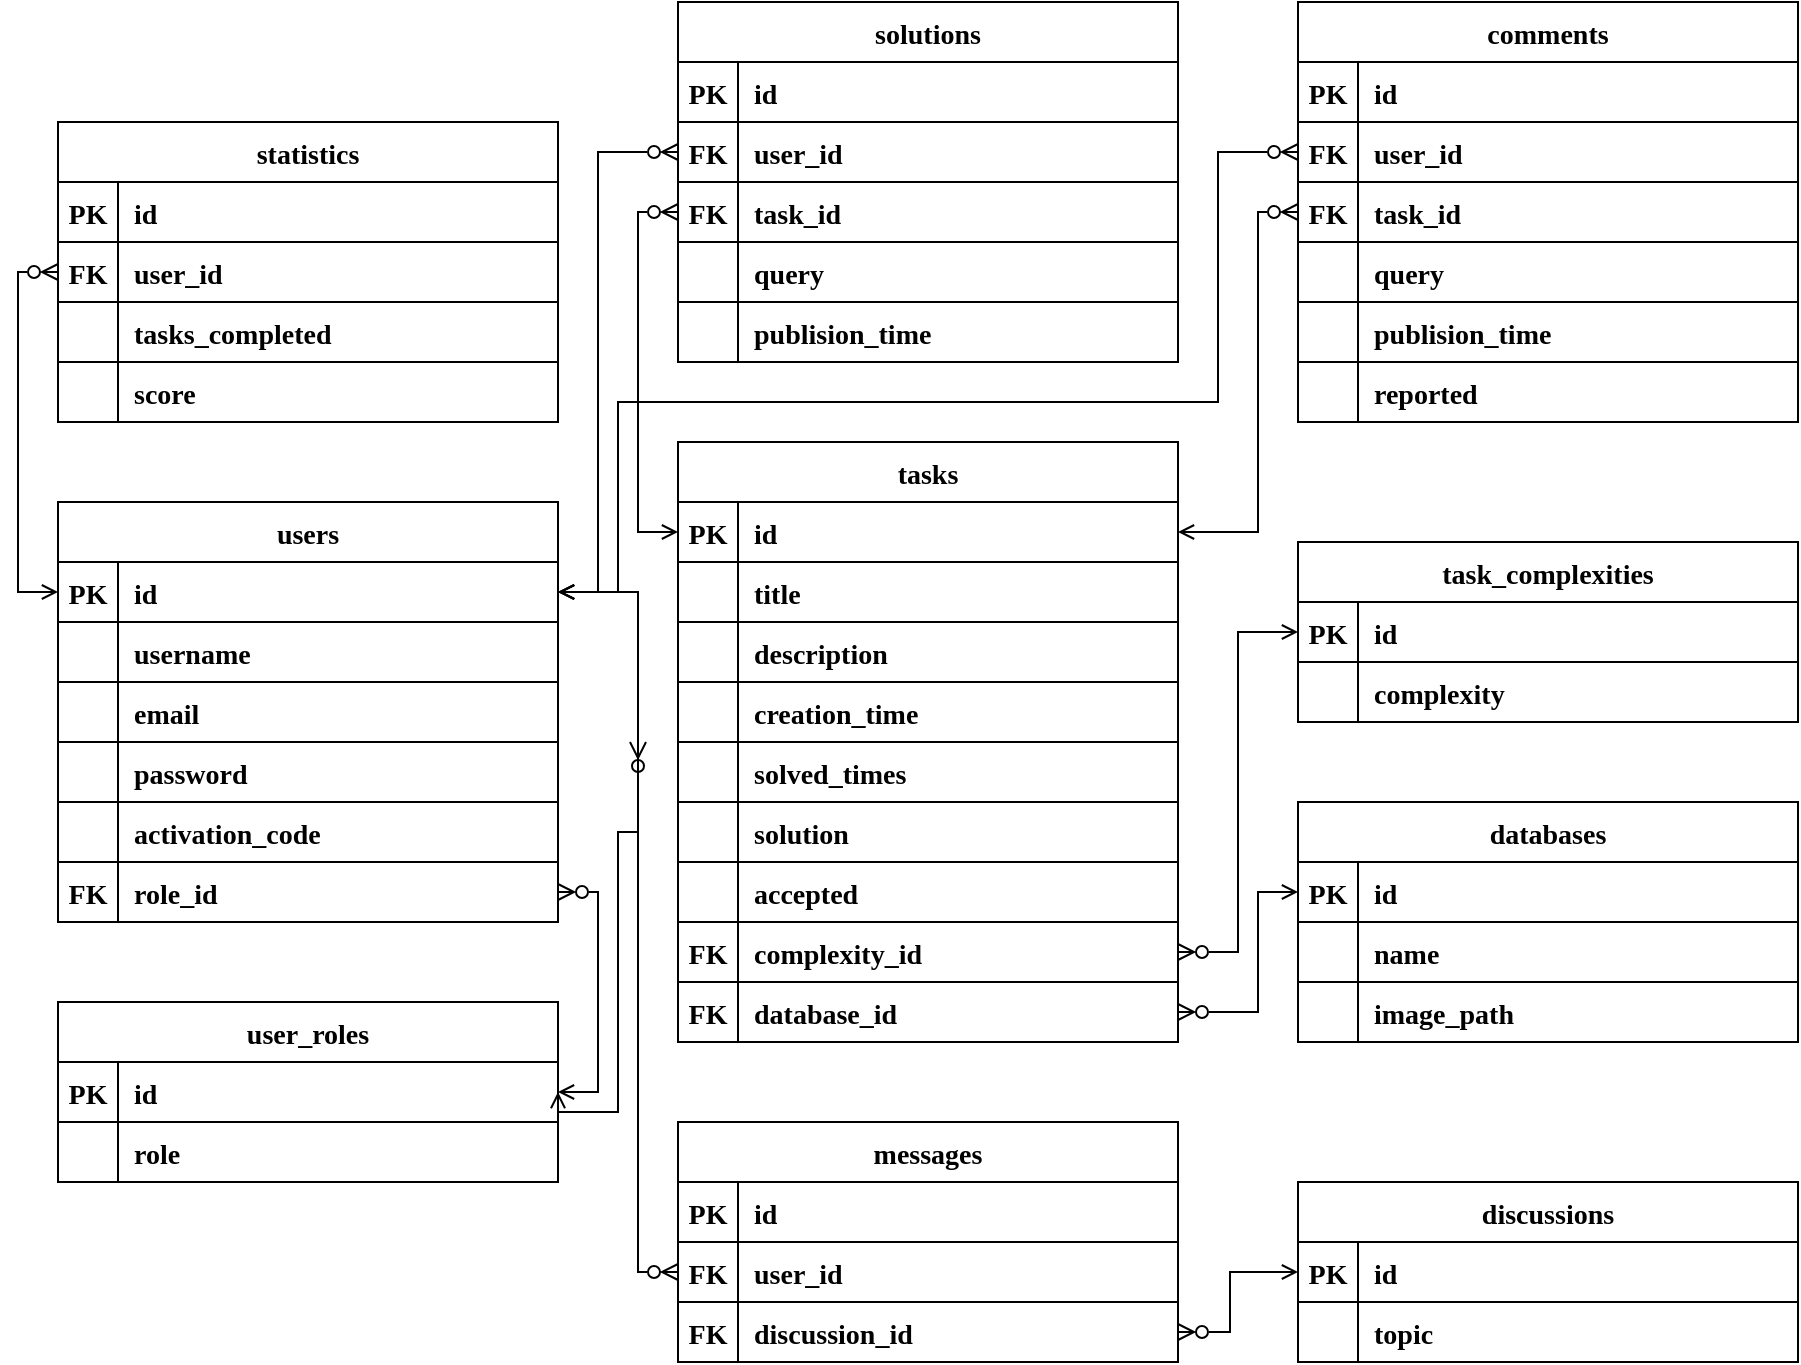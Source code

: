 <mxfile version="21.3.0" type="device">
  <diagram id="R2lEEEUBdFMjLlhIrx00" name="Page-1">
    <mxGraphModel dx="261" dy="915" grid="0" gridSize="10" guides="1" tooltips="1" connect="1" arrows="1" fold="1" page="0" pageScale="1" pageWidth="850" pageHeight="1100" math="0" shadow="0" extFonts="Permanent Marker^https://fonts.googleapis.com/css?family=Permanent+Marker">
      <root>
        <mxCell id="0" />
        <mxCell id="1" parent="0" />
        <mxCell id="uVwZbVEdoKsYDZkxIZQF-29" value="user_roles" style="shape=table;startSize=30;container=1;collapsible=1;childLayout=tableLayout;fixedRows=1;rowLines=0;fontStyle=1;align=center;resizeLast=1;fontFamily=Times New Roman;fontSize=14;bottom=1;" parent="1" vertex="1">
          <mxGeometry x="840" y="610" width="250" height="90" as="geometry" />
        </mxCell>
        <mxCell id="uVwZbVEdoKsYDZkxIZQF-30" value="" style="shape=partialRectangle;collapsible=0;dropTarget=0;pointerEvents=0;fillColor=none;points=[[0,0.5],[1,0.5]];portConstraint=eastwest;top=0;left=0;right=0;bottom=1;fontFamily=Times New Roman;fontSize=14;fontStyle=1" parent="uVwZbVEdoKsYDZkxIZQF-29" vertex="1">
          <mxGeometry y="30" width="250" height="30" as="geometry" />
        </mxCell>
        <mxCell id="uVwZbVEdoKsYDZkxIZQF-31" value="PK" style="shape=partialRectangle;overflow=hidden;connectable=0;fillColor=none;top=0;left=0;bottom=0;right=0;fontStyle=1;fontFamily=Times New Roman;fontSize=14;" parent="uVwZbVEdoKsYDZkxIZQF-30" vertex="1">
          <mxGeometry width="30" height="30" as="geometry">
            <mxRectangle width="30" height="30" as="alternateBounds" />
          </mxGeometry>
        </mxCell>
        <mxCell id="uVwZbVEdoKsYDZkxIZQF-32" value="id" style="shape=partialRectangle;overflow=hidden;connectable=0;fillColor=none;top=0;left=0;bottom=0;right=0;align=left;spacingLeft=6;fontStyle=1;fontFamily=Times New Roman;fontSize=14;strokeColor=default;" parent="uVwZbVEdoKsYDZkxIZQF-30" vertex="1">
          <mxGeometry x="30" width="220" height="30" as="geometry">
            <mxRectangle width="220" height="30" as="alternateBounds" />
          </mxGeometry>
        </mxCell>
        <mxCell id="uVwZbVEdoKsYDZkxIZQF-33" value="" style="shape=partialRectangle;collapsible=0;dropTarget=0;pointerEvents=0;fillColor=none;points=[[0,0.5],[1,0.5]];portConstraint=eastwest;top=0;left=0;right=0;bottom=0;fontFamily=Times New Roman;fontSize=14;fontStyle=1" parent="uVwZbVEdoKsYDZkxIZQF-29" vertex="1">
          <mxGeometry y="60" width="250" height="30" as="geometry" />
        </mxCell>
        <mxCell id="uVwZbVEdoKsYDZkxIZQF-34" value="" style="shape=partialRectangle;overflow=hidden;connectable=0;fillColor=none;top=0;left=0;bottom=1;right=0;fontFamily=Times New Roman;fontSize=14;fontStyle=1" parent="uVwZbVEdoKsYDZkxIZQF-33" vertex="1">
          <mxGeometry width="30" height="30" as="geometry">
            <mxRectangle width="30" height="30" as="alternateBounds" />
          </mxGeometry>
        </mxCell>
        <mxCell id="uVwZbVEdoKsYDZkxIZQF-35" value="role" style="shape=partialRectangle;overflow=hidden;connectable=0;fillColor=none;top=0;left=0;bottom=1;right=0;align=left;spacingLeft=6;fontFamily=Times New Roman;fontSize=14;fontStyle=1" parent="uVwZbVEdoKsYDZkxIZQF-33" vertex="1">
          <mxGeometry x="30" width="220" height="30" as="geometry">
            <mxRectangle width="220" height="30" as="alternateBounds" />
          </mxGeometry>
        </mxCell>
        <mxCell id="uVwZbVEdoKsYDZkxIZQF-36" value="users" style="shape=table;startSize=30;container=1;collapsible=1;childLayout=tableLayout;fixedRows=1;rowLines=0;fontStyle=1;align=center;resizeLast=1;fontFamily=Times New Roman;fontSize=14;bottom=1;" parent="1" vertex="1">
          <mxGeometry x="840" y="360" width="250" height="210" as="geometry">
            <mxRectangle x="120" y="110" width="110" height="30" as="alternateBounds" />
          </mxGeometry>
        </mxCell>
        <mxCell id="uVwZbVEdoKsYDZkxIZQF-37" value="" style="shape=partialRectangle;collapsible=0;dropTarget=0;pointerEvents=0;fillColor=none;points=[[0,0.5],[1,0.5]];portConstraint=eastwest;top=0;left=0;right=0;bottom=1;fontFamily=Times New Roman;fontSize=14;fontStyle=1" parent="uVwZbVEdoKsYDZkxIZQF-36" vertex="1">
          <mxGeometry y="30" width="250" height="30" as="geometry" />
        </mxCell>
        <mxCell id="uVwZbVEdoKsYDZkxIZQF-38" value="PK" style="shape=partialRectangle;overflow=hidden;connectable=0;fillColor=none;top=0;left=0;bottom=0;right=0;fontStyle=1;fontFamily=Times New Roman;fontSize=14;" parent="uVwZbVEdoKsYDZkxIZQF-37" vertex="1">
          <mxGeometry width="30" height="30" as="geometry">
            <mxRectangle width="30" height="30" as="alternateBounds" />
          </mxGeometry>
        </mxCell>
        <mxCell id="uVwZbVEdoKsYDZkxIZQF-39" value="id" style="shape=partialRectangle;overflow=hidden;connectable=0;fillColor=none;top=0;left=0;bottom=0;right=0;align=left;spacingLeft=6;fontStyle=1;fontFamily=Times New Roman;fontSize=14;strokeColor=default;" parent="uVwZbVEdoKsYDZkxIZQF-37" vertex="1">
          <mxGeometry x="30" width="220" height="30" as="geometry">
            <mxRectangle width="220" height="30" as="alternateBounds" />
          </mxGeometry>
        </mxCell>
        <mxCell id="uVwZbVEdoKsYDZkxIZQF-40" value="" style="shape=partialRectangle;collapsible=0;dropTarget=0;pointerEvents=0;fillColor=none;points=[[0,0.5],[1,0.5]];portConstraint=eastwest;top=0;left=0;right=0;bottom=0;fontFamily=Times New Roman;fontSize=14;fontStyle=1" parent="uVwZbVEdoKsYDZkxIZQF-36" vertex="1">
          <mxGeometry y="60" width="250" height="30" as="geometry" />
        </mxCell>
        <mxCell id="uVwZbVEdoKsYDZkxIZQF-41" value="" style="shape=partialRectangle;overflow=hidden;connectable=0;fillColor=none;top=0;left=0;bottom=1;right=0;fontFamily=Times New Roman;fontSize=14;fontStyle=1" parent="uVwZbVEdoKsYDZkxIZQF-40" vertex="1">
          <mxGeometry width="30" height="30" as="geometry">
            <mxRectangle width="30" height="30" as="alternateBounds" />
          </mxGeometry>
        </mxCell>
        <mxCell id="uVwZbVEdoKsYDZkxIZQF-42" value="username" style="shape=partialRectangle;overflow=hidden;connectable=0;fillColor=none;top=0;left=0;bottom=1;right=0;align=left;spacingLeft=6;fontFamily=Times New Roman;fontSize=14;fontStyle=1" parent="uVwZbVEdoKsYDZkxIZQF-40" vertex="1">
          <mxGeometry x="30" width="220" height="30" as="geometry">
            <mxRectangle width="220" height="30" as="alternateBounds" />
          </mxGeometry>
        </mxCell>
        <mxCell id="uVwZbVEdoKsYDZkxIZQF-43" style="shape=partialRectangle;collapsible=0;dropTarget=0;pointerEvents=0;fillColor=none;points=[[0,0.5],[1,0.5]];portConstraint=eastwest;top=0;left=0;right=0;bottom=0;fontFamily=Times New Roman;fontSize=14;fontStyle=1" parent="uVwZbVEdoKsYDZkxIZQF-36" vertex="1">
          <mxGeometry y="90" width="250" height="30" as="geometry" />
        </mxCell>
        <mxCell id="uVwZbVEdoKsYDZkxIZQF-44" style="shape=partialRectangle;overflow=hidden;connectable=0;fillColor=none;top=0;left=0;bottom=1;right=0;fontFamily=Times New Roman;fontSize=14;fontStyle=1" parent="uVwZbVEdoKsYDZkxIZQF-43" vertex="1">
          <mxGeometry width="30" height="30" as="geometry">
            <mxRectangle width="30" height="30" as="alternateBounds" />
          </mxGeometry>
        </mxCell>
        <mxCell id="uVwZbVEdoKsYDZkxIZQF-45" value="email" style="shape=partialRectangle;overflow=hidden;connectable=0;fillColor=none;top=0;left=0;bottom=1;right=0;align=left;spacingLeft=6;fontFamily=Times New Roman;fontSize=14;fontStyle=1" parent="uVwZbVEdoKsYDZkxIZQF-43" vertex="1">
          <mxGeometry x="30" width="220" height="30" as="geometry">
            <mxRectangle width="220" height="30" as="alternateBounds" />
          </mxGeometry>
        </mxCell>
        <mxCell id="uVwZbVEdoKsYDZkxIZQF-46" style="shape=partialRectangle;collapsible=0;dropTarget=0;pointerEvents=0;fillColor=none;points=[[0,0.5],[1,0.5]];portConstraint=eastwest;top=0;left=0;right=0;bottom=0;fontFamily=Times New Roman;fontSize=14;fontStyle=1" parent="uVwZbVEdoKsYDZkxIZQF-36" vertex="1">
          <mxGeometry y="120" width="250" height="30" as="geometry" />
        </mxCell>
        <mxCell id="uVwZbVEdoKsYDZkxIZQF-47" style="shape=partialRectangle;overflow=hidden;connectable=0;fillColor=none;top=0;left=0;bottom=1;right=0;fontFamily=Times New Roman;fontSize=14;fontStyle=1" parent="uVwZbVEdoKsYDZkxIZQF-46" vertex="1">
          <mxGeometry width="30" height="30" as="geometry">
            <mxRectangle width="30" height="30" as="alternateBounds" />
          </mxGeometry>
        </mxCell>
        <mxCell id="uVwZbVEdoKsYDZkxIZQF-48" value="password" style="shape=partialRectangle;overflow=hidden;connectable=0;fillColor=none;top=0;left=0;bottom=1;right=0;align=left;spacingLeft=6;fontFamily=Times New Roman;fontSize=14;fontStyle=1" parent="uVwZbVEdoKsYDZkxIZQF-46" vertex="1">
          <mxGeometry x="30" width="220" height="30" as="geometry">
            <mxRectangle width="220" height="30" as="alternateBounds" />
          </mxGeometry>
        </mxCell>
        <mxCell id="XtJwT1Z1h0Aw-hScrlLz-92" style="shape=partialRectangle;collapsible=0;dropTarget=0;pointerEvents=0;fillColor=none;points=[[0,0.5],[1,0.5]];portConstraint=eastwest;top=0;left=0;right=0;bottom=0;fontFamily=Times New Roman;fontSize=14;fontStyle=1" vertex="1" parent="uVwZbVEdoKsYDZkxIZQF-36">
          <mxGeometry y="150" width="250" height="30" as="geometry" />
        </mxCell>
        <mxCell id="XtJwT1Z1h0Aw-hScrlLz-93" style="shape=partialRectangle;overflow=hidden;connectable=0;fillColor=none;top=0;left=0;bottom=1;right=0;fontFamily=Times New Roman;fontSize=14;fontStyle=1" vertex="1" parent="XtJwT1Z1h0Aw-hScrlLz-92">
          <mxGeometry width="30" height="30" as="geometry">
            <mxRectangle width="30" height="30" as="alternateBounds" />
          </mxGeometry>
        </mxCell>
        <mxCell id="XtJwT1Z1h0Aw-hScrlLz-94" value="activation_code" style="shape=partialRectangle;overflow=hidden;connectable=0;fillColor=none;top=0;left=0;bottom=1;right=0;align=left;spacingLeft=6;fontFamily=Times New Roman;fontSize=14;fontStyle=1" vertex="1" parent="XtJwT1Z1h0Aw-hScrlLz-92">
          <mxGeometry x="30" width="220" height="30" as="geometry">
            <mxRectangle width="220" height="30" as="alternateBounds" />
          </mxGeometry>
        </mxCell>
        <mxCell id="XtJwT1Z1h0Aw-hScrlLz-89" style="shape=partialRectangle;collapsible=0;dropTarget=0;pointerEvents=0;fillColor=none;points=[[0,0.5],[1,0.5]];portConstraint=eastwest;top=0;left=0;right=0;bottom=0;fontFamily=Times New Roman;fontSize=14;fontStyle=1" vertex="1" parent="uVwZbVEdoKsYDZkxIZQF-36">
          <mxGeometry y="180" width="250" height="30" as="geometry" />
        </mxCell>
        <mxCell id="XtJwT1Z1h0Aw-hScrlLz-90" value="FK" style="shape=partialRectangle;overflow=hidden;connectable=0;fillColor=none;top=0;left=0;bottom=1;right=0;fontFamily=Times New Roman;fontSize=14;fontStyle=1" vertex="1" parent="XtJwT1Z1h0Aw-hScrlLz-89">
          <mxGeometry width="30" height="30" as="geometry">
            <mxRectangle width="30" height="30" as="alternateBounds" />
          </mxGeometry>
        </mxCell>
        <mxCell id="XtJwT1Z1h0Aw-hScrlLz-91" value="role_id" style="shape=partialRectangle;overflow=hidden;connectable=0;fillColor=none;top=0;left=0;bottom=1;right=0;align=left;spacingLeft=6;fontFamily=Times New Roman;fontSize=14;fontStyle=1" vertex="1" parent="XtJwT1Z1h0Aw-hScrlLz-89">
          <mxGeometry x="30" width="220" height="30" as="geometry">
            <mxRectangle width="220" height="30" as="alternateBounds" />
          </mxGeometry>
        </mxCell>
        <mxCell id="uVwZbVEdoKsYDZkxIZQF-100" value="tasks" style="shape=table;startSize=30;container=1;collapsible=1;childLayout=tableLayout;fixedRows=1;rowLines=0;fontStyle=1;align=center;resizeLast=1;fontFamily=Times New Roman;fontSize=14;bottom=1;" parent="1" vertex="1">
          <mxGeometry x="1150" y="330" width="250" height="300" as="geometry">
            <mxRectangle x="120" y="110" width="110" height="30" as="alternateBounds" />
          </mxGeometry>
        </mxCell>
        <mxCell id="uVwZbVEdoKsYDZkxIZQF-101" value="" style="shape=partialRectangle;collapsible=0;dropTarget=0;pointerEvents=0;fillColor=none;points=[[0,0.5],[1,0.5]];portConstraint=eastwest;top=0;left=0;right=0;bottom=1;fontFamily=Times New Roman;fontSize=14;fontStyle=1" parent="uVwZbVEdoKsYDZkxIZQF-100" vertex="1">
          <mxGeometry y="30" width="250" height="30" as="geometry" />
        </mxCell>
        <mxCell id="uVwZbVEdoKsYDZkxIZQF-102" value="PK" style="shape=partialRectangle;overflow=hidden;connectable=0;fillColor=none;top=0;left=0;bottom=0;right=0;fontStyle=1;fontFamily=Times New Roman;fontSize=14;" parent="uVwZbVEdoKsYDZkxIZQF-101" vertex="1">
          <mxGeometry width="30" height="30" as="geometry">
            <mxRectangle width="30" height="30" as="alternateBounds" />
          </mxGeometry>
        </mxCell>
        <mxCell id="uVwZbVEdoKsYDZkxIZQF-103" value="id" style="shape=partialRectangle;overflow=hidden;connectable=0;fillColor=none;top=0;left=0;bottom=0;right=0;align=left;spacingLeft=6;fontStyle=1;fontFamily=Times New Roman;fontSize=14;strokeColor=default;" parent="uVwZbVEdoKsYDZkxIZQF-101" vertex="1">
          <mxGeometry x="30" width="220" height="30" as="geometry">
            <mxRectangle width="220" height="30" as="alternateBounds" />
          </mxGeometry>
        </mxCell>
        <mxCell id="uVwZbVEdoKsYDZkxIZQF-104" value="" style="shape=partialRectangle;collapsible=0;dropTarget=0;pointerEvents=0;fillColor=none;points=[[0,0.5],[1,0.5]];portConstraint=eastwest;top=0;left=0;right=0;bottom=0;fontFamily=Times New Roman;fontSize=14;fontStyle=1" parent="uVwZbVEdoKsYDZkxIZQF-100" vertex="1">
          <mxGeometry y="60" width="250" height="30" as="geometry" />
        </mxCell>
        <mxCell id="uVwZbVEdoKsYDZkxIZQF-105" value="" style="shape=partialRectangle;overflow=hidden;connectable=0;fillColor=none;top=0;left=0;bottom=1;right=0;fontFamily=Times New Roman;fontSize=14;fontStyle=1" parent="uVwZbVEdoKsYDZkxIZQF-104" vertex="1">
          <mxGeometry width="30" height="30" as="geometry">
            <mxRectangle width="30" height="30" as="alternateBounds" />
          </mxGeometry>
        </mxCell>
        <mxCell id="uVwZbVEdoKsYDZkxIZQF-106" value="title" style="shape=partialRectangle;overflow=hidden;connectable=0;fillColor=none;top=0;left=0;bottom=1;right=0;align=left;spacingLeft=6;fontFamily=Times New Roman;fontSize=14;fontStyle=1" parent="uVwZbVEdoKsYDZkxIZQF-104" vertex="1">
          <mxGeometry x="30" width="220" height="30" as="geometry">
            <mxRectangle width="220" height="30" as="alternateBounds" />
          </mxGeometry>
        </mxCell>
        <mxCell id="uVwZbVEdoKsYDZkxIZQF-107" style="shape=partialRectangle;collapsible=0;dropTarget=0;pointerEvents=0;fillColor=none;points=[[0,0.5],[1,0.5]];portConstraint=eastwest;top=0;left=0;right=0;bottom=0;fontFamily=Times New Roman;fontSize=14;fontStyle=1" parent="uVwZbVEdoKsYDZkxIZQF-100" vertex="1">
          <mxGeometry y="90" width="250" height="30" as="geometry" />
        </mxCell>
        <mxCell id="uVwZbVEdoKsYDZkxIZQF-108" value="" style="shape=partialRectangle;overflow=hidden;connectable=0;fillColor=none;top=0;left=0;bottom=1;right=0;fontFamily=Times New Roman;fontSize=14;fontStyle=1" parent="uVwZbVEdoKsYDZkxIZQF-107" vertex="1">
          <mxGeometry width="30" height="30" as="geometry">
            <mxRectangle width="30" height="30" as="alternateBounds" />
          </mxGeometry>
        </mxCell>
        <mxCell id="uVwZbVEdoKsYDZkxIZQF-109" value="description" style="shape=partialRectangle;overflow=hidden;connectable=0;fillColor=none;top=0;left=0;bottom=1;right=0;align=left;spacingLeft=6;fontFamily=Times New Roman;fontSize=14;fontStyle=1" parent="uVwZbVEdoKsYDZkxIZQF-107" vertex="1">
          <mxGeometry x="30" width="220" height="30" as="geometry">
            <mxRectangle width="220" height="30" as="alternateBounds" />
          </mxGeometry>
        </mxCell>
        <mxCell id="uVwZbVEdoKsYDZkxIZQF-110" style="shape=partialRectangle;collapsible=0;dropTarget=0;pointerEvents=0;fillColor=none;points=[[0,0.5],[1,0.5]];portConstraint=eastwest;top=0;left=0;right=0;bottom=0;fontFamily=Times New Roman;fontSize=14;fontStyle=1" parent="uVwZbVEdoKsYDZkxIZQF-100" vertex="1">
          <mxGeometry y="120" width="250" height="30" as="geometry" />
        </mxCell>
        <mxCell id="uVwZbVEdoKsYDZkxIZQF-111" value="" style="shape=partialRectangle;overflow=hidden;connectable=0;fillColor=none;top=0;left=0;bottom=1;right=0;fontFamily=Times New Roman;fontSize=14;fontStyle=1" parent="uVwZbVEdoKsYDZkxIZQF-110" vertex="1">
          <mxGeometry width="30" height="30" as="geometry">
            <mxRectangle width="30" height="30" as="alternateBounds" />
          </mxGeometry>
        </mxCell>
        <mxCell id="uVwZbVEdoKsYDZkxIZQF-112" value="creation_time" style="shape=partialRectangle;overflow=hidden;connectable=0;fillColor=none;top=0;left=0;bottom=1;right=0;align=left;spacingLeft=6;fontFamily=Times New Roman;fontSize=14;fontStyle=1" parent="uVwZbVEdoKsYDZkxIZQF-110" vertex="1">
          <mxGeometry x="30" width="220" height="30" as="geometry">
            <mxRectangle width="220" height="30" as="alternateBounds" />
          </mxGeometry>
        </mxCell>
        <mxCell id="uVwZbVEdoKsYDZkxIZQF-113" style="shape=partialRectangle;collapsible=0;dropTarget=0;pointerEvents=0;fillColor=none;points=[[0,0.5],[1,0.5]];portConstraint=eastwest;top=0;left=0;right=0;bottom=0;fontFamily=Times New Roman;fontSize=14;fontStyle=1" parent="uVwZbVEdoKsYDZkxIZQF-100" vertex="1">
          <mxGeometry y="150" width="250" height="30" as="geometry" />
        </mxCell>
        <mxCell id="uVwZbVEdoKsYDZkxIZQF-114" value="" style="shape=partialRectangle;overflow=hidden;connectable=0;fillColor=none;top=0;left=0;bottom=1;right=0;fontFamily=Times New Roman;fontSize=14;fontStyle=1" parent="uVwZbVEdoKsYDZkxIZQF-113" vertex="1">
          <mxGeometry width="30" height="30" as="geometry">
            <mxRectangle width="30" height="30" as="alternateBounds" />
          </mxGeometry>
        </mxCell>
        <mxCell id="uVwZbVEdoKsYDZkxIZQF-115" value="solved_times" style="shape=partialRectangle;overflow=hidden;connectable=0;fillColor=none;top=0;left=0;bottom=1;right=0;align=left;spacingLeft=6;fontFamily=Times New Roman;fontSize=14;fontStyle=1" parent="uVwZbVEdoKsYDZkxIZQF-113" vertex="1">
          <mxGeometry x="30" width="220" height="30" as="geometry">
            <mxRectangle width="220" height="30" as="alternateBounds" />
          </mxGeometry>
        </mxCell>
        <mxCell id="XtJwT1Z1h0Aw-hScrlLz-37" style="shape=partialRectangle;collapsible=0;dropTarget=0;pointerEvents=0;fillColor=none;points=[[0,0.5],[1,0.5]];portConstraint=eastwest;top=0;left=0;right=0;bottom=0;fontFamily=Times New Roman;fontSize=14;fontStyle=1" vertex="1" parent="uVwZbVEdoKsYDZkxIZQF-100">
          <mxGeometry y="180" width="250" height="30" as="geometry" />
        </mxCell>
        <mxCell id="XtJwT1Z1h0Aw-hScrlLz-38" style="shape=partialRectangle;overflow=hidden;connectable=0;fillColor=none;top=0;left=0;bottom=1;right=0;fontFamily=Times New Roman;fontSize=14;fontStyle=1" vertex="1" parent="XtJwT1Z1h0Aw-hScrlLz-37">
          <mxGeometry width="30" height="30" as="geometry">
            <mxRectangle width="30" height="30" as="alternateBounds" />
          </mxGeometry>
        </mxCell>
        <mxCell id="XtJwT1Z1h0Aw-hScrlLz-39" value="solution" style="shape=partialRectangle;overflow=hidden;connectable=0;fillColor=none;top=0;left=0;bottom=1;right=0;align=left;spacingLeft=6;fontFamily=Times New Roman;fontSize=14;fontStyle=1" vertex="1" parent="XtJwT1Z1h0Aw-hScrlLz-37">
          <mxGeometry x="30" width="220" height="30" as="geometry">
            <mxRectangle width="220" height="30" as="alternateBounds" />
          </mxGeometry>
        </mxCell>
        <mxCell id="XtJwT1Z1h0Aw-hScrlLz-40" style="shape=partialRectangle;collapsible=0;dropTarget=0;pointerEvents=0;fillColor=none;points=[[0,0.5],[1,0.5]];portConstraint=eastwest;top=0;left=0;right=0;bottom=0;fontFamily=Times New Roman;fontSize=14;fontStyle=1" vertex="1" parent="uVwZbVEdoKsYDZkxIZQF-100">
          <mxGeometry y="210" width="250" height="30" as="geometry" />
        </mxCell>
        <mxCell id="XtJwT1Z1h0Aw-hScrlLz-41" style="shape=partialRectangle;overflow=hidden;connectable=0;fillColor=none;top=0;left=0;bottom=1;right=0;fontFamily=Times New Roman;fontSize=14;fontStyle=1" vertex="1" parent="XtJwT1Z1h0Aw-hScrlLz-40">
          <mxGeometry width="30" height="30" as="geometry">
            <mxRectangle width="30" height="30" as="alternateBounds" />
          </mxGeometry>
        </mxCell>
        <mxCell id="XtJwT1Z1h0Aw-hScrlLz-42" value="accepted" style="shape=partialRectangle;overflow=hidden;connectable=0;fillColor=none;top=0;left=0;bottom=1;right=0;align=left;spacingLeft=6;fontFamily=Times New Roman;fontSize=14;fontStyle=1" vertex="1" parent="XtJwT1Z1h0Aw-hScrlLz-40">
          <mxGeometry x="30" width="220" height="30" as="geometry">
            <mxRectangle width="220" height="30" as="alternateBounds" />
          </mxGeometry>
        </mxCell>
        <mxCell id="XtJwT1Z1h0Aw-hScrlLz-43" style="shape=partialRectangle;collapsible=0;dropTarget=0;pointerEvents=0;fillColor=none;points=[[0,0.5],[1,0.5]];portConstraint=eastwest;top=0;left=0;right=0;bottom=0;fontFamily=Times New Roman;fontSize=14;fontStyle=1" vertex="1" parent="uVwZbVEdoKsYDZkxIZQF-100">
          <mxGeometry y="240" width="250" height="30" as="geometry" />
        </mxCell>
        <mxCell id="XtJwT1Z1h0Aw-hScrlLz-44" value="FK" style="shape=partialRectangle;overflow=hidden;connectable=0;fillColor=none;top=0;left=0;bottom=1;right=0;fontFamily=Times New Roman;fontSize=14;fontStyle=1" vertex="1" parent="XtJwT1Z1h0Aw-hScrlLz-43">
          <mxGeometry width="30" height="30" as="geometry">
            <mxRectangle width="30" height="30" as="alternateBounds" />
          </mxGeometry>
        </mxCell>
        <mxCell id="XtJwT1Z1h0Aw-hScrlLz-45" value="complexity_id" style="shape=partialRectangle;overflow=hidden;connectable=0;fillColor=none;top=0;left=0;bottom=1;right=0;align=left;spacingLeft=6;fontFamily=Times New Roman;fontSize=14;fontStyle=1" vertex="1" parent="XtJwT1Z1h0Aw-hScrlLz-43">
          <mxGeometry x="30" width="220" height="30" as="geometry">
            <mxRectangle width="220" height="30" as="alternateBounds" />
          </mxGeometry>
        </mxCell>
        <mxCell id="XtJwT1Z1h0Aw-hScrlLz-59" style="shape=partialRectangle;collapsible=0;dropTarget=0;pointerEvents=0;fillColor=none;points=[[0,0.5],[1,0.5]];portConstraint=eastwest;top=0;left=0;right=0;bottom=0;fontFamily=Times New Roman;fontSize=14;fontStyle=1" vertex="1" parent="uVwZbVEdoKsYDZkxIZQF-100">
          <mxGeometry y="270" width="250" height="30" as="geometry" />
        </mxCell>
        <mxCell id="XtJwT1Z1h0Aw-hScrlLz-60" value="FK" style="shape=partialRectangle;overflow=hidden;connectable=0;fillColor=none;top=0;left=0;bottom=1;right=0;fontFamily=Times New Roman;fontSize=14;fontStyle=1" vertex="1" parent="XtJwT1Z1h0Aw-hScrlLz-59">
          <mxGeometry width="30" height="30" as="geometry">
            <mxRectangle width="30" height="30" as="alternateBounds" />
          </mxGeometry>
        </mxCell>
        <mxCell id="XtJwT1Z1h0Aw-hScrlLz-61" value="database_id" style="shape=partialRectangle;overflow=hidden;connectable=0;fillColor=none;top=0;left=0;bottom=1;right=0;align=left;spacingLeft=6;fontFamily=Times New Roman;fontSize=14;fontStyle=1" vertex="1" parent="XtJwT1Z1h0Aw-hScrlLz-59">
          <mxGeometry x="30" width="220" height="30" as="geometry">
            <mxRectangle width="220" height="30" as="alternateBounds" />
          </mxGeometry>
        </mxCell>
        <mxCell id="uVwZbVEdoKsYDZkxIZQF-167" style="edgeStyle=orthogonalEdgeStyle;rounded=0;orthogonalLoop=1;jettySize=auto;html=1;exitX=1;exitY=0.5;exitDx=0;exitDy=0;fontFamily=Garamond;fontSize=14;startArrow=open;startFill=0;endArrow=ERzeroToMany;endFill=0;entryX=1;entryY=0.5;entryDx=0;entryDy=0;" parent="1" source="uVwZbVEdoKsYDZkxIZQF-30" target="uVwZbVEdoKsYDZkxIZQF-55" edge="1">
          <mxGeometry relative="1" as="geometry">
            <mxPoint x="1130" y="480" as="targetPoint" />
            <Array as="points">
              <mxPoint x="1120" y="665" />
              <mxPoint x="1120" y="525" />
            </Array>
          </mxGeometry>
        </mxCell>
        <mxCell id="uVwZbVEdoKsYDZkxIZQF-467" value="task_complexities" style="shape=table;startSize=30;container=1;collapsible=1;childLayout=tableLayout;fixedRows=1;rowLines=0;fontStyle=1;align=center;resizeLast=1;fontFamily=Times New Roman;fontSize=14;bottom=1;" parent="1" vertex="1">
          <mxGeometry x="1460" y="380" width="250" height="90" as="geometry" />
        </mxCell>
        <mxCell id="uVwZbVEdoKsYDZkxIZQF-468" value="" style="shape=partialRectangle;collapsible=0;dropTarget=0;pointerEvents=0;fillColor=none;points=[[0,0.5],[1,0.5]];portConstraint=eastwest;top=0;left=0;right=0;bottom=1;fontFamily=Times New Roman;fontSize=14;fontStyle=1" parent="uVwZbVEdoKsYDZkxIZQF-467" vertex="1">
          <mxGeometry y="30" width="250" height="30" as="geometry" />
        </mxCell>
        <mxCell id="uVwZbVEdoKsYDZkxIZQF-469" value="PK" style="shape=partialRectangle;overflow=hidden;connectable=0;fillColor=none;top=0;left=0;bottom=0;right=0;fontStyle=1;fontFamily=Times New Roman;fontSize=14;" parent="uVwZbVEdoKsYDZkxIZQF-468" vertex="1">
          <mxGeometry width="30" height="30" as="geometry">
            <mxRectangle width="30" height="30" as="alternateBounds" />
          </mxGeometry>
        </mxCell>
        <mxCell id="uVwZbVEdoKsYDZkxIZQF-470" value="id" style="shape=partialRectangle;overflow=hidden;connectable=0;fillColor=none;top=0;left=0;bottom=0;right=0;align=left;spacingLeft=6;fontStyle=1;fontFamily=Times New Roman;fontSize=14;strokeColor=default;" parent="uVwZbVEdoKsYDZkxIZQF-468" vertex="1">
          <mxGeometry x="30" width="220" height="30" as="geometry">
            <mxRectangle width="220" height="30" as="alternateBounds" />
          </mxGeometry>
        </mxCell>
        <mxCell id="uVwZbVEdoKsYDZkxIZQF-471" value="" style="shape=partialRectangle;collapsible=0;dropTarget=0;pointerEvents=0;fillColor=none;points=[[0,0.5],[1,0.5]];portConstraint=eastwest;top=0;left=0;right=0;bottom=0;fontFamily=Times New Roman;fontSize=14;fontStyle=1" parent="uVwZbVEdoKsYDZkxIZQF-467" vertex="1">
          <mxGeometry y="60" width="250" height="30" as="geometry" />
        </mxCell>
        <mxCell id="uVwZbVEdoKsYDZkxIZQF-472" value="" style="shape=partialRectangle;overflow=hidden;connectable=0;fillColor=none;top=0;left=0;bottom=1;right=0;fontFamily=Times New Roman;fontSize=14;fontStyle=1" parent="uVwZbVEdoKsYDZkxIZQF-471" vertex="1">
          <mxGeometry width="30" height="30" as="geometry">
            <mxRectangle width="30" height="30" as="alternateBounds" />
          </mxGeometry>
        </mxCell>
        <mxCell id="uVwZbVEdoKsYDZkxIZQF-473" value="complexity" style="shape=partialRectangle;overflow=hidden;connectable=0;fillColor=none;top=0;left=0;bottom=1;right=0;align=left;spacingLeft=6;fontFamily=Times New Roman;fontSize=14;fontStyle=1" parent="uVwZbVEdoKsYDZkxIZQF-471" vertex="1">
          <mxGeometry x="30" width="220" height="30" as="geometry">
            <mxRectangle width="220" height="30" as="alternateBounds" />
          </mxGeometry>
        </mxCell>
        <mxCell id="uVwZbVEdoKsYDZkxIZQF-474" value="solutions" style="shape=table;startSize=30;container=1;collapsible=1;childLayout=tableLayout;fixedRows=1;rowLines=0;fontStyle=1;align=center;resizeLast=1;fontFamily=Times New Roman;fontSize=14;bottom=1;" parent="1" vertex="1">
          <mxGeometry x="1150" y="110" width="250" height="180" as="geometry">
            <mxRectangle x="120" y="110" width="110" height="30" as="alternateBounds" />
          </mxGeometry>
        </mxCell>
        <mxCell id="uVwZbVEdoKsYDZkxIZQF-475" value="" style="shape=partialRectangle;collapsible=0;dropTarget=0;pointerEvents=0;fillColor=none;points=[[0,0.5],[1,0.5]];portConstraint=eastwest;top=0;left=0;right=0;bottom=1;fontFamily=Times New Roman;fontSize=14;fontStyle=1" parent="uVwZbVEdoKsYDZkxIZQF-474" vertex="1">
          <mxGeometry y="30" width="250" height="30" as="geometry" />
        </mxCell>
        <mxCell id="uVwZbVEdoKsYDZkxIZQF-476" value="PK" style="shape=partialRectangle;overflow=hidden;connectable=0;fillColor=none;top=0;left=0;bottom=0;right=0;fontStyle=1;fontFamily=Times New Roman;fontSize=14;" parent="uVwZbVEdoKsYDZkxIZQF-475" vertex="1">
          <mxGeometry width="30" height="30" as="geometry">
            <mxRectangle width="30" height="30" as="alternateBounds" />
          </mxGeometry>
        </mxCell>
        <mxCell id="uVwZbVEdoKsYDZkxIZQF-477" value="id" style="shape=partialRectangle;overflow=hidden;connectable=0;fillColor=none;top=0;left=0;bottom=0;right=0;align=left;spacingLeft=6;fontStyle=1;fontFamily=Times New Roman;fontSize=14;strokeColor=default;" parent="uVwZbVEdoKsYDZkxIZQF-475" vertex="1">
          <mxGeometry x="30" width="220" height="30" as="geometry">
            <mxRectangle width="220" height="30" as="alternateBounds" />
          </mxGeometry>
        </mxCell>
        <mxCell id="uVwZbVEdoKsYDZkxIZQF-478" value="" style="shape=partialRectangle;collapsible=0;dropTarget=0;pointerEvents=0;fillColor=none;points=[[0,0.5],[1,0.5]];portConstraint=eastwest;top=0;left=0;right=0;bottom=0;fontFamily=Times New Roman;fontSize=14;fontStyle=1" parent="uVwZbVEdoKsYDZkxIZQF-474" vertex="1">
          <mxGeometry y="60" width="250" height="30" as="geometry" />
        </mxCell>
        <mxCell id="uVwZbVEdoKsYDZkxIZQF-479" value="FK" style="shape=partialRectangle;overflow=hidden;connectable=0;fillColor=none;top=0;left=0;bottom=1;right=0;fontFamily=Times New Roman;fontSize=14;fontStyle=1" parent="uVwZbVEdoKsYDZkxIZQF-478" vertex="1">
          <mxGeometry width="30" height="30" as="geometry">
            <mxRectangle width="30" height="30" as="alternateBounds" />
          </mxGeometry>
        </mxCell>
        <mxCell id="uVwZbVEdoKsYDZkxIZQF-480" value="user_id" style="shape=partialRectangle;overflow=hidden;connectable=0;fillColor=none;top=0;left=0;bottom=1;right=0;align=left;spacingLeft=6;fontFamily=Times New Roman;fontSize=14;fontStyle=1" parent="uVwZbVEdoKsYDZkxIZQF-478" vertex="1">
          <mxGeometry x="30" width="220" height="30" as="geometry">
            <mxRectangle width="220" height="30" as="alternateBounds" />
          </mxGeometry>
        </mxCell>
        <mxCell id="uVwZbVEdoKsYDZkxIZQF-481" style="shape=partialRectangle;collapsible=0;dropTarget=0;pointerEvents=0;fillColor=none;points=[[0,0.5],[1,0.5]];portConstraint=eastwest;top=0;left=0;right=0;bottom=0;fontFamily=Times New Roman;fontSize=14;fontStyle=1" parent="uVwZbVEdoKsYDZkxIZQF-474" vertex="1">
          <mxGeometry y="90" width="250" height="30" as="geometry" />
        </mxCell>
        <mxCell id="uVwZbVEdoKsYDZkxIZQF-482" value="FK" style="shape=partialRectangle;overflow=hidden;connectable=0;fillColor=none;top=0;left=0;bottom=1;right=0;fontFamily=Times New Roman;fontSize=14;fontStyle=1" parent="uVwZbVEdoKsYDZkxIZQF-481" vertex="1">
          <mxGeometry width="30" height="30" as="geometry">
            <mxRectangle width="30" height="30" as="alternateBounds" />
          </mxGeometry>
        </mxCell>
        <mxCell id="uVwZbVEdoKsYDZkxIZQF-483" value="task_id" style="shape=partialRectangle;overflow=hidden;connectable=0;fillColor=none;top=0;left=0;bottom=1;right=0;align=left;spacingLeft=6;fontFamily=Times New Roman;fontSize=14;fontStyle=1" parent="uVwZbVEdoKsYDZkxIZQF-481" vertex="1">
          <mxGeometry x="30" width="220" height="30" as="geometry">
            <mxRectangle width="220" height="30" as="alternateBounds" />
          </mxGeometry>
        </mxCell>
        <mxCell id="uVwZbVEdoKsYDZkxIZQF-484" style="shape=partialRectangle;collapsible=0;dropTarget=0;pointerEvents=0;fillColor=none;points=[[0,0.5],[1,0.5]];portConstraint=eastwest;top=0;left=0;right=0;bottom=0;fontFamily=Times New Roman;fontSize=14;fontStyle=1" parent="uVwZbVEdoKsYDZkxIZQF-474" vertex="1">
          <mxGeometry y="120" width="250" height="30" as="geometry" />
        </mxCell>
        <mxCell id="uVwZbVEdoKsYDZkxIZQF-485" value="" style="shape=partialRectangle;overflow=hidden;connectable=0;fillColor=none;top=0;left=0;bottom=1;right=0;fontFamily=Times New Roman;fontSize=14;fontStyle=1" parent="uVwZbVEdoKsYDZkxIZQF-484" vertex="1">
          <mxGeometry width="30" height="30" as="geometry">
            <mxRectangle width="30" height="30" as="alternateBounds" />
          </mxGeometry>
        </mxCell>
        <mxCell id="uVwZbVEdoKsYDZkxIZQF-486" value="query" style="shape=partialRectangle;overflow=hidden;connectable=0;fillColor=none;top=0;left=0;bottom=1;right=0;align=left;spacingLeft=6;fontFamily=Times New Roman;fontSize=14;fontStyle=1" parent="uVwZbVEdoKsYDZkxIZQF-484" vertex="1">
          <mxGeometry x="30" width="220" height="30" as="geometry">
            <mxRectangle width="220" height="30" as="alternateBounds" />
          </mxGeometry>
        </mxCell>
        <mxCell id="uVwZbVEdoKsYDZkxIZQF-487" style="shape=partialRectangle;collapsible=0;dropTarget=0;pointerEvents=0;fillColor=none;points=[[0,0.5],[1,0.5]];portConstraint=eastwest;top=0;left=0;right=0;bottom=0;fontFamily=Times New Roman;fontSize=14;fontStyle=1" parent="uVwZbVEdoKsYDZkxIZQF-474" vertex="1">
          <mxGeometry y="150" width="250" height="30" as="geometry" />
        </mxCell>
        <mxCell id="uVwZbVEdoKsYDZkxIZQF-488" style="shape=partialRectangle;overflow=hidden;connectable=0;fillColor=none;top=0;left=0;bottom=1;right=0;fontFamily=Times New Roman;fontSize=14;fontStyle=1" parent="uVwZbVEdoKsYDZkxIZQF-487" vertex="1">
          <mxGeometry width="30" height="30" as="geometry">
            <mxRectangle width="30" height="30" as="alternateBounds" />
          </mxGeometry>
        </mxCell>
        <mxCell id="uVwZbVEdoKsYDZkxIZQF-489" value="publision_time" style="shape=partialRectangle;overflow=hidden;connectable=0;fillColor=none;top=0;left=0;bottom=1;right=0;align=left;spacingLeft=6;fontFamily=Times New Roman;fontSize=14;fontStyle=1" parent="uVwZbVEdoKsYDZkxIZQF-487" vertex="1">
          <mxGeometry x="30" width="220" height="30" as="geometry">
            <mxRectangle width="220" height="30" as="alternateBounds" />
          </mxGeometry>
        </mxCell>
        <mxCell id="uVwZbVEdoKsYDZkxIZQF-493" value="statistics" style="shape=table;startSize=30;container=1;collapsible=1;childLayout=tableLayout;fixedRows=1;rowLines=0;fontStyle=1;align=center;resizeLast=1;fontFamily=Times New Roman;fontSize=14;bottom=1;" parent="1" vertex="1">
          <mxGeometry x="840" y="170" width="250" height="150" as="geometry">
            <mxRectangle x="120" y="110" width="110" height="30" as="alternateBounds" />
          </mxGeometry>
        </mxCell>
        <mxCell id="uVwZbVEdoKsYDZkxIZQF-494" value="" style="shape=partialRectangle;collapsible=0;dropTarget=0;pointerEvents=0;fillColor=none;points=[[0,0.5],[1,0.5]];portConstraint=eastwest;top=0;left=0;right=0;bottom=1;fontFamily=Times New Roman;fontSize=14;fontStyle=1" parent="uVwZbVEdoKsYDZkxIZQF-493" vertex="1">
          <mxGeometry y="30" width="250" height="30" as="geometry" />
        </mxCell>
        <mxCell id="uVwZbVEdoKsYDZkxIZQF-495" value="PK" style="shape=partialRectangle;overflow=hidden;connectable=0;fillColor=none;top=0;left=0;bottom=0;right=0;fontStyle=1;fontFamily=Times New Roman;fontSize=14;" parent="uVwZbVEdoKsYDZkxIZQF-494" vertex="1">
          <mxGeometry width="30" height="30" as="geometry">
            <mxRectangle width="30" height="30" as="alternateBounds" />
          </mxGeometry>
        </mxCell>
        <mxCell id="uVwZbVEdoKsYDZkxIZQF-496" value="id" style="shape=partialRectangle;overflow=hidden;connectable=0;fillColor=none;top=0;left=0;bottom=0;right=0;align=left;spacingLeft=6;fontStyle=1;fontFamily=Times New Roman;fontSize=14;strokeColor=default;" parent="uVwZbVEdoKsYDZkxIZQF-494" vertex="1">
          <mxGeometry x="30" width="220" height="30" as="geometry">
            <mxRectangle width="220" height="30" as="alternateBounds" />
          </mxGeometry>
        </mxCell>
        <mxCell id="uVwZbVEdoKsYDZkxIZQF-497" value="" style="shape=partialRectangle;collapsible=0;dropTarget=0;pointerEvents=0;fillColor=none;points=[[0,0.5],[1,0.5]];portConstraint=eastwest;top=0;left=0;right=0;bottom=0;fontFamily=Times New Roman;fontSize=14;fontStyle=1" parent="uVwZbVEdoKsYDZkxIZQF-493" vertex="1">
          <mxGeometry y="60" width="250" height="30" as="geometry" />
        </mxCell>
        <mxCell id="uVwZbVEdoKsYDZkxIZQF-498" value="FK" style="shape=partialRectangle;overflow=hidden;connectable=0;fillColor=none;top=0;left=0;bottom=1;right=0;fontFamily=Times New Roman;fontSize=14;fontStyle=1" parent="uVwZbVEdoKsYDZkxIZQF-497" vertex="1">
          <mxGeometry width="30" height="30" as="geometry">
            <mxRectangle width="30" height="30" as="alternateBounds" />
          </mxGeometry>
        </mxCell>
        <mxCell id="uVwZbVEdoKsYDZkxIZQF-499" value="user_id" style="shape=partialRectangle;overflow=hidden;connectable=0;fillColor=none;top=0;left=0;bottom=1;right=0;align=left;spacingLeft=6;fontFamily=Times New Roman;fontSize=14;fontStyle=1" parent="uVwZbVEdoKsYDZkxIZQF-497" vertex="1">
          <mxGeometry x="30" width="220" height="30" as="geometry">
            <mxRectangle width="220" height="30" as="alternateBounds" />
          </mxGeometry>
        </mxCell>
        <mxCell id="uVwZbVEdoKsYDZkxIZQF-500" style="shape=partialRectangle;collapsible=0;dropTarget=0;pointerEvents=0;fillColor=none;points=[[0,0.5],[1,0.5]];portConstraint=eastwest;top=0;left=0;right=0;bottom=0;fontFamily=Times New Roman;fontSize=14;fontStyle=1" parent="uVwZbVEdoKsYDZkxIZQF-493" vertex="1">
          <mxGeometry y="90" width="250" height="30" as="geometry" />
        </mxCell>
        <mxCell id="uVwZbVEdoKsYDZkxIZQF-501" style="shape=partialRectangle;overflow=hidden;connectable=0;fillColor=none;top=0;left=0;bottom=1;right=0;fontFamily=Times New Roman;fontSize=14;fontStyle=1" parent="uVwZbVEdoKsYDZkxIZQF-500" vertex="1">
          <mxGeometry width="30" height="30" as="geometry">
            <mxRectangle width="30" height="30" as="alternateBounds" />
          </mxGeometry>
        </mxCell>
        <mxCell id="uVwZbVEdoKsYDZkxIZQF-502" value="tasks_completed" style="shape=partialRectangle;overflow=hidden;connectable=0;fillColor=none;top=0;left=0;bottom=1;right=0;align=left;spacingLeft=6;fontFamily=Times New Roman;fontSize=14;fontStyle=1" parent="uVwZbVEdoKsYDZkxIZQF-500" vertex="1">
          <mxGeometry x="30" width="220" height="30" as="geometry">
            <mxRectangle width="220" height="30" as="alternateBounds" />
          </mxGeometry>
        </mxCell>
        <mxCell id="uVwZbVEdoKsYDZkxIZQF-503" style="shape=partialRectangle;collapsible=0;dropTarget=0;pointerEvents=0;fillColor=none;points=[[0,0.5],[1,0.5]];portConstraint=eastwest;top=0;left=0;right=0;bottom=0;fontFamily=Times New Roman;fontSize=14;fontStyle=1" parent="uVwZbVEdoKsYDZkxIZQF-493" vertex="1">
          <mxGeometry y="120" width="250" height="30" as="geometry" />
        </mxCell>
        <mxCell id="uVwZbVEdoKsYDZkxIZQF-504" style="shape=partialRectangle;overflow=hidden;connectable=0;fillColor=none;top=0;left=0;bottom=1;right=0;fontFamily=Times New Roman;fontSize=14;fontStyle=1" parent="uVwZbVEdoKsYDZkxIZQF-503" vertex="1">
          <mxGeometry width="30" height="30" as="geometry">
            <mxRectangle width="30" height="30" as="alternateBounds" />
          </mxGeometry>
        </mxCell>
        <mxCell id="uVwZbVEdoKsYDZkxIZQF-505" value="score" style="shape=partialRectangle;overflow=hidden;connectable=0;fillColor=none;top=0;left=0;bottom=1;right=0;align=left;spacingLeft=6;fontFamily=Times New Roman;fontSize=14;fontStyle=1" parent="uVwZbVEdoKsYDZkxIZQF-503" vertex="1">
          <mxGeometry x="30" width="220" height="30" as="geometry">
            <mxRectangle width="220" height="30" as="alternateBounds" />
          </mxGeometry>
        </mxCell>
        <mxCell id="uVwZbVEdoKsYDZkxIZQF-509" value="discussions" style="shape=table;startSize=30;container=1;collapsible=1;childLayout=tableLayout;fixedRows=1;rowLines=0;fontStyle=1;align=center;resizeLast=1;fontFamily=Times New Roman;fontSize=14;bottom=1;" parent="1" vertex="1">
          <mxGeometry x="1460" y="700" width="250" height="90" as="geometry">
            <mxRectangle x="120" y="110" width="110" height="30" as="alternateBounds" />
          </mxGeometry>
        </mxCell>
        <mxCell id="uVwZbVEdoKsYDZkxIZQF-510" value="" style="shape=partialRectangle;collapsible=0;dropTarget=0;pointerEvents=0;fillColor=none;points=[[0,0.5],[1,0.5]];portConstraint=eastwest;top=0;left=0;right=0;bottom=1;fontFamily=Times New Roman;fontSize=14;fontStyle=1" parent="uVwZbVEdoKsYDZkxIZQF-509" vertex="1">
          <mxGeometry y="30" width="250" height="30" as="geometry" />
        </mxCell>
        <mxCell id="uVwZbVEdoKsYDZkxIZQF-511" value="PK" style="shape=partialRectangle;overflow=hidden;connectable=0;fillColor=none;top=0;left=0;bottom=0;right=0;fontStyle=1;fontFamily=Times New Roman;fontSize=14;" parent="uVwZbVEdoKsYDZkxIZQF-510" vertex="1">
          <mxGeometry width="30" height="30" as="geometry">
            <mxRectangle width="30" height="30" as="alternateBounds" />
          </mxGeometry>
        </mxCell>
        <mxCell id="uVwZbVEdoKsYDZkxIZQF-512" value="id" style="shape=partialRectangle;overflow=hidden;connectable=0;fillColor=none;top=0;left=0;bottom=0;right=0;align=left;spacingLeft=6;fontStyle=1;fontFamily=Times New Roman;fontSize=14;strokeColor=default;" parent="uVwZbVEdoKsYDZkxIZQF-510" vertex="1">
          <mxGeometry x="30" width="220" height="30" as="geometry">
            <mxRectangle width="220" height="30" as="alternateBounds" />
          </mxGeometry>
        </mxCell>
        <mxCell id="uVwZbVEdoKsYDZkxIZQF-513" value="" style="shape=partialRectangle;collapsible=0;dropTarget=0;pointerEvents=0;fillColor=none;points=[[0,0.5],[1,0.5]];portConstraint=eastwest;top=0;left=0;right=0;bottom=0;fontFamily=Times New Roman;fontSize=14;fontStyle=1" parent="uVwZbVEdoKsYDZkxIZQF-509" vertex="1">
          <mxGeometry y="60" width="250" height="30" as="geometry" />
        </mxCell>
        <mxCell id="uVwZbVEdoKsYDZkxIZQF-514" value="" style="shape=partialRectangle;overflow=hidden;connectable=0;fillColor=none;top=0;left=0;bottom=1;right=0;fontFamily=Times New Roman;fontSize=14;fontStyle=1" parent="uVwZbVEdoKsYDZkxIZQF-513" vertex="1">
          <mxGeometry width="30" height="30" as="geometry">
            <mxRectangle width="30" height="30" as="alternateBounds" />
          </mxGeometry>
        </mxCell>
        <mxCell id="uVwZbVEdoKsYDZkxIZQF-515" value="topic" style="shape=partialRectangle;overflow=hidden;connectable=0;fillColor=none;top=0;left=0;bottom=1;right=0;align=left;spacingLeft=6;fontFamily=Times New Roman;fontSize=14;fontStyle=1" parent="uVwZbVEdoKsYDZkxIZQF-513" vertex="1">
          <mxGeometry x="30" width="220" height="30" as="geometry">
            <mxRectangle width="220" height="30" as="alternateBounds" />
          </mxGeometry>
        </mxCell>
        <mxCell id="uVwZbVEdoKsYDZkxIZQF-528" value="messages" style="shape=table;startSize=30;container=1;collapsible=1;childLayout=tableLayout;fixedRows=1;rowLines=0;fontStyle=1;align=center;resizeLast=1;fontFamily=Times New Roman;fontSize=14;bottom=1;" parent="1" vertex="1">
          <mxGeometry x="1150" y="670" width="250" height="120" as="geometry">
            <mxRectangle x="120" y="110" width="110" height="30" as="alternateBounds" />
          </mxGeometry>
        </mxCell>
        <mxCell id="uVwZbVEdoKsYDZkxIZQF-529" value="" style="shape=partialRectangle;collapsible=0;dropTarget=0;pointerEvents=0;fillColor=none;points=[[0,0.5],[1,0.5]];portConstraint=eastwest;top=0;left=0;right=0;bottom=1;fontFamily=Times New Roman;fontSize=14;fontStyle=1" parent="uVwZbVEdoKsYDZkxIZQF-528" vertex="1">
          <mxGeometry y="30" width="250" height="30" as="geometry" />
        </mxCell>
        <mxCell id="uVwZbVEdoKsYDZkxIZQF-530" value="PK" style="shape=partialRectangle;overflow=hidden;connectable=0;fillColor=none;top=0;left=0;bottom=0;right=0;fontStyle=1;fontFamily=Times New Roman;fontSize=14;" parent="uVwZbVEdoKsYDZkxIZQF-529" vertex="1">
          <mxGeometry width="30" height="30" as="geometry">
            <mxRectangle width="30" height="30" as="alternateBounds" />
          </mxGeometry>
        </mxCell>
        <mxCell id="uVwZbVEdoKsYDZkxIZQF-531" value="id" style="shape=partialRectangle;overflow=hidden;connectable=0;fillColor=none;top=0;left=0;bottom=0;right=0;align=left;spacingLeft=6;fontStyle=1;fontFamily=Times New Roman;fontSize=14;strokeColor=default;" parent="uVwZbVEdoKsYDZkxIZQF-529" vertex="1">
          <mxGeometry x="30" width="220" height="30" as="geometry">
            <mxRectangle width="220" height="30" as="alternateBounds" />
          </mxGeometry>
        </mxCell>
        <mxCell id="uVwZbVEdoKsYDZkxIZQF-532" value="" style="shape=partialRectangle;collapsible=0;dropTarget=0;pointerEvents=0;fillColor=none;points=[[0,0.5],[1,0.5]];portConstraint=eastwest;top=0;left=0;right=0;bottom=0;fontFamily=Times New Roman;fontSize=14;fontStyle=1" parent="uVwZbVEdoKsYDZkxIZQF-528" vertex="1">
          <mxGeometry y="60" width="250" height="30" as="geometry" />
        </mxCell>
        <mxCell id="uVwZbVEdoKsYDZkxIZQF-533" value="FK" style="shape=partialRectangle;overflow=hidden;connectable=0;fillColor=none;top=0;left=0;bottom=1;right=0;fontFamily=Times New Roman;fontSize=14;fontStyle=1" parent="uVwZbVEdoKsYDZkxIZQF-532" vertex="1">
          <mxGeometry width="30" height="30" as="geometry">
            <mxRectangle width="30" height="30" as="alternateBounds" />
          </mxGeometry>
        </mxCell>
        <mxCell id="uVwZbVEdoKsYDZkxIZQF-534" value="user_id" style="shape=partialRectangle;overflow=hidden;connectable=0;fillColor=none;top=0;left=0;bottom=1;right=0;align=left;spacingLeft=6;fontFamily=Times New Roman;fontSize=14;fontStyle=1" parent="uVwZbVEdoKsYDZkxIZQF-532" vertex="1">
          <mxGeometry x="30" width="220" height="30" as="geometry">
            <mxRectangle width="220" height="30" as="alternateBounds" />
          </mxGeometry>
        </mxCell>
        <mxCell id="uVwZbVEdoKsYDZkxIZQF-535" style="shape=partialRectangle;collapsible=0;dropTarget=0;pointerEvents=0;fillColor=none;points=[[0,0.5],[1,0.5]];portConstraint=eastwest;top=0;left=0;right=0;bottom=0;fontFamily=Times New Roman;fontSize=14;fontStyle=1" parent="uVwZbVEdoKsYDZkxIZQF-528" vertex="1">
          <mxGeometry y="90" width="250" height="30" as="geometry" />
        </mxCell>
        <mxCell id="uVwZbVEdoKsYDZkxIZQF-536" value="FK" style="shape=partialRectangle;overflow=hidden;connectable=0;fillColor=none;top=0;left=0;bottom=1;right=0;fontFamily=Times New Roman;fontSize=14;fontStyle=1" parent="uVwZbVEdoKsYDZkxIZQF-535" vertex="1">
          <mxGeometry width="30" height="30" as="geometry">
            <mxRectangle width="30" height="30" as="alternateBounds" />
          </mxGeometry>
        </mxCell>
        <mxCell id="uVwZbVEdoKsYDZkxIZQF-537" value="discussion_id" style="shape=partialRectangle;overflow=hidden;connectable=0;fillColor=none;top=0;left=0;bottom=1;right=0;align=left;spacingLeft=6;fontFamily=Times New Roman;fontSize=14;fontStyle=1" parent="uVwZbVEdoKsYDZkxIZQF-535" vertex="1">
          <mxGeometry x="30" width="220" height="30" as="geometry">
            <mxRectangle width="220" height="30" as="alternateBounds" />
          </mxGeometry>
        </mxCell>
        <mxCell id="uVwZbVEdoKsYDZkxIZQF-544" style="edgeStyle=orthogonalEdgeStyle;rounded=0;orthogonalLoop=1;jettySize=auto;html=1;exitX=0;exitY=0.5;exitDx=0;exitDy=0;entryX=0;entryY=0.5;entryDx=0;entryDy=0;fontFamily=Times New Roman;fontSize=14;startArrow=open;startFill=0;endArrow=ERzeroToMany;endFill=0;" parent="1" source="uVwZbVEdoKsYDZkxIZQF-37" target="uVwZbVEdoKsYDZkxIZQF-497" edge="1">
          <mxGeometry relative="1" as="geometry">
            <mxPoint x="1110" y="535" as="sourcePoint" />
            <mxPoint x="1110" y="635" as="targetPoint" />
          </mxGeometry>
        </mxCell>
        <mxCell id="uVwZbVEdoKsYDZkxIZQF-1011" style="edgeStyle=orthogonalEdgeStyle;rounded=0;orthogonalLoop=1;jettySize=auto;html=1;exitX=1;exitY=0.5;exitDx=0;exitDy=0;entryX=0;entryY=0.5;entryDx=0;entryDy=0;fontFamily=Times New Roman;fontSize=14;startArrow=open;startFill=0;endArrow=ERzeroToMany;endFill=0;" parent="1" source="uVwZbVEdoKsYDZkxIZQF-37" target="uVwZbVEdoKsYDZkxIZQF-478" edge="1">
          <mxGeometry relative="1" as="geometry">
            <mxPoint x="1120" y="310" as="sourcePoint" />
            <mxPoint x="1120" y="150" as="targetPoint" />
            <Array as="points">
              <mxPoint x="1110" y="405" />
              <mxPoint x="1110" y="185" />
            </Array>
          </mxGeometry>
        </mxCell>
        <mxCell id="uVwZbVEdoKsYDZkxIZQF-1012" style="edgeStyle=orthogonalEdgeStyle;rounded=0;orthogonalLoop=1;jettySize=auto;html=1;exitX=0;exitY=0.5;exitDx=0;exitDy=0;entryX=0;entryY=0.5;entryDx=0;entryDy=0;fontFamily=Times New Roman;fontSize=14;startArrow=open;startFill=0;endArrow=ERzeroToMany;endFill=0;" parent="1" source="uVwZbVEdoKsYDZkxIZQF-101" target="uVwZbVEdoKsYDZkxIZQF-481" edge="1">
          <mxGeometry relative="1" as="geometry">
            <mxPoint x="1110" y="415" as="sourcePoint" />
            <mxPoint x="1160" y="195" as="targetPoint" />
            <Array as="points">
              <mxPoint x="1130" y="375" />
              <mxPoint x="1130" y="215" />
            </Array>
          </mxGeometry>
        </mxCell>
        <mxCell id="uVwZbVEdoKsYDZkxIZQF-1015" style="edgeStyle=orthogonalEdgeStyle;rounded=0;orthogonalLoop=1;jettySize=auto;html=1;exitX=1;exitY=0.5;exitDx=0;exitDy=0;fontFamily=Times New Roman;fontSize=14;startArrow=open;startFill=0;endArrow=ERzeroToMany;endFill=0;entryX=0;entryY=0.5;entryDx=0;entryDy=0;" parent="1" source="uVwZbVEdoKsYDZkxIZQF-37" target="uVwZbVEdoKsYDZkxIZQF-532" edge="1">
          <mxGeometry relative="1" as="geometry">
            <mxPoint x="1110" y="635" as="sourcePoint" />
            <mxPoint x="1110" y="535" as="targetPoint" />
            <Array as="points">
              <mxPoint x="1130" y="405" />
              <mxPoint x="1130" y="745" />
            </Array>
          </mxGeometry>
        </mxCell>
        <mxCell id="uVwZbVEdoKsYDZkxIZQF-1016" style="edgeStyle=orthogonalEdgeStyle;rounded=0;orthogonalLoop=1;jettySize=auto;html=1;exitX=0;exitY=0.5;exitDx=0;exitDy=0;fontFamily=Times New Roman;fontSize=14;startArrow=open;startFill=0;endArrow=ERzeroToMany;endFill=0;entryX=1;entryY=0.5;entryDx=0;entryDy=0;" parent="1" source="uVwZbVEdoKsYDZkxIZQF-510" target="uVwZbVEdoKsYDZkxIZQF-535" edge="1">
          <mxGeometry relative="1" as="geometry">
            <mxPoint x="1110" y="635" as="sourcePoint" />
            <mxPoint x="1490" y="720" as="targetPoint" />
            <Array as="points">
              <mxPoint x="1426" y="745" />
              <mxPoint x="1426" y="775" />
            </Array>
          </mxGeometry>
        </mxCell>
        <mxCell id="XtJwT1Z1h0Aw-hScrlLz-46" value="databases" style="shape=table;startSize=30;container=1;collapsible=1;childLayout=tableLayout;fixedRows=1;rowLines=0;fontStyle=1;align=center;resizeLast=1;fontFamily=Times New Roman;fontSize=14;bottom=1;" vertex="1" parent="1">
          <mxGeometry x="1460" y="510" width="250" height="120" as="geometry">
            <mxRectangle x="120" y="110" width="110" height="30" as="alternateBounds" />
          </mxGeometry>
        </mxCell>
        <mxCell id="XtJwT1Z1h0Aw-hScrlLz-47" value="" style="shape=partialRectangle;collapsible=0;dropTarget=0;pointerEvents=0;fillColor=none;points=[[0,0.5],[1,0.5]];portConstraint=eastwest;top=0;left=0;right=0;bottom=1;fontFamily=Times New Roman;fontSize=14;fontStyle=1" vertex="1" parent="XtJwT1Z1h0Aw-hScrlLz-46">
          <mxGeometry y="30" width="250" height="30" as="geometry" />
        </mxCell>
        <mxCell id="XtJwT1Z1h0Aw-hScrlLz-48" value="PK" style="shape=partialRectangle;overflow=hidden;connectable=0;fillColor=none;top=0;left=0;bottom=0;right=0;fontStyle=1;fontFamily=Times New Roman;fontSize=14;" vertex="1" parent="XtJwT1Z1h0Aw-hScrlLz-47">
          <mxGeometry width="30" height="30" as="geometry">
            <mxRectangle width="30" height="30" as="alternateBounds" />
          </mxGeometry>
        </mxCell>
        <mxCell id="XtJwT1Z1h0Aw-hScrlLz-49" value="id" style="shape=partialRectangle;overflow=hidden;connectable=0;fillColor=none;top=0;left=0;bottom=0;right=0;align=left;spacingLeft=6;fontStyle=1;fontFamily=Times New Roman;fontSize=14;strokeColor=default;" vertex="1" parent="XtJwT1Z1h0Aw-hScrlLz-47">
          <mxGeometry x="30" width="220" height="30" as="geometry">
            <mxRectangle width="220" height="30" as="alternateBounds" />
          </mxGeometry>
        </mxCell>
        <mxCell id="XtJwT1Z1h0Aw-hScrlLz-50" value="" style="shape=partialRectangle;collapsible=0;dropTarget=0;pointerEvents=0;fillColor=none;points=[[0,0.5],[1,0.5]];portConstraint=eastwest;top=0;left=0;right=0;bottom=0;fontFamily=Times New Roman;fontSize=14;fontStyle=1" vertex="1" parent="XtJwT1Z1h0Aw-hScrlLz-46">
          <mxGeometry y="60" width="250" height="30" as="geometry" />
        </mxCell>
        <mxCell id="XtJwT1Z1h0Aw-hScrlLz-51" value="" style="shape=partialRectangle;overflow=hidden;connectable=0;fillColor=none;top=0;left=0;bottom=1;right=0;fontFamily=Times New Roman;fontSize=14;fontStyle=1" vertex="1" parent="XtJwT1Z1h0Aw-hScrlLz-50">
          <mxGeometry width="30" height="30" as="geometry">
            <mxRectangle width="30" height="30" as="alternateBounds" />
          </mxGeometry>
        </mxCell>
        <mxCell id="XtJwT1Z1h0Aw-hScrlLz-52" value="name" style="shape=partialRectangle;overflow=hidden;connectable=0;fillColor=none;top=0;left=0;bottom=1;right=0;align=left;spacingLeft=6;fontFamily=Times New Roman;fontSize=14;fontStyle=1" vertex="1" parent="XtJwT1Z1h0Aw-hScrlLz-50">
          <mxGeometry x="30" width="220" height="30" as="geometry">
            <mxRectangle width="220" height="30" as="alternateBounds" />
          </mxGeometry>
        </mxCell>
        <mxCell id="XtJwT1Z1h0Aw-hScrlLz-53" style="shape=partialRectangle;collapsible=0;dropTarget=0;pointerEvents=0;fillColor=none;points=[[0,0.5],[1,0.5]];portConstraint=eastwest;top=0;left=0;right=0;bottom=0;fontFamily=Times New Roman;fontSize=14;fontStyle=1" vertex="1" parent="XtJwT1Z1h0Aw-hScrlLz-46">
          <mxGeometry y="90" width="250" height="30" as="geometry" />
        </mxCell>
        <mxCell id="XtJwT1Z1h0Aw-hScrlLz-54" style="shape=partialRectangle;overflow=hidden;connectable=0;fillColor=none;top=0;left=0;bottom=1;right=0;fontFamily=Times New Roman;fontSize=14;fontStyle=1" vertex="1" parent="XtJwT1Z1h0Aw-hScrlLz-53">
          <mxGeometry width="30" height="30" as="geometry">
            <mxRectangle width="30" height="30" as="alternateBounds" />
          </mxGeometry>
        </mxCell>
        <mxCell id="XtJwT1Z1h0Aw-hScrlLz-55" value="image_path" style="shape=partialRectangle;overflow=hidden;connectable=0;fillColor=none;top=0;left=0;bottom=1;right=0;align=left;spacingLeft=6;fontFamily=Times New Roman;fontSize=14;fontStyle=1" vertex="1" parent="XtJwT1Z1h0Aw-hScrlLz-53">
          <mxGeometry x="30" width="220" height="30" as="geometry">
            <mxRectangle width="220" height="30" as="alternateBounds" />
          </mxGeometry>
        </mxCell>
        <mxCell id="XtJwT1Z1h0Aw-hScrlLz-62" style="edgeStyle=orthogonalEdgeStyle;rounded=0;orthogonalLoop=1;jettySize=auto;html=1;exitX=0;exitY=0.5;exitDx=0;exitDy=0;fontFamily=Times New Roman;fontSize=14;startArrow=open;startFill=0;endArrow=ERzeroToMany;endFill=0;entryX=1;entryY=0.5;entryDx=0;entryDy=0;" edge="1" parent="1" source="XtJwT1Z1h0Aw-hScrlLz-47" target="XtJwT1Z1h0Aw-hScrlLz-59">
          <mxGeometry relative="1" as="geometry">
            <mxPoint x="1460" y="635" as="sourcePoint" />
            <mxPoint x="1410" y="785" as="targetPoint" />
            <Array as="points">
              <mxPoint x="1440" y="555" />
              <mxPoint x="1440" y="615" />
            </Array>
          </mxGeometry>
        </mxCell>
        <mxCell id="XtJwT1Z1h0Aw-hScrlLz-63" style="edgeStyle=orthogonalEdgeStyle;rounded=0;orthogonalLoop=1;jettySize=auto;html=1;exitX=0;exitY=0.5;exitDx=0;exitDy=0;fontFamily=Times New Roman;fontSize=14;startArrow=open;startFill=0;endArrow=ERzeroToMany;endFill=0;entryX=1;entryY=0.5;entryDx=0;entryDy=0;" edge="1" parent="1" source="uVwZbVEdoKsYDZkxIZQF-468" target="XtJwT1Z1h0Aw-hScrlLz-43">
          <mxGeometry relative="1" as="geometry">
            <mxPoint x="1440" y="440" as="sourcePoint" />
            <mxPoint x="1410" y="590" as="targetPoint" />
            <Array as="points">
              <mxPoint x="1430" y="425" />
              <mxPoint x="1430" y="585" />
            </Array>
          </mxGeometry>
        </mxCell>
        <mxCell id="XtJwT1Z1h0Aw-hScrlLz-64" value="comments" style="shape=table;startSize=30;container=1;collapsible=1;childLayout=tableLayout;fixedRows=1;rowLines=0;fontStyle=1;align=center;resizeLast=1;fontFamily=Times New Roman;fontSize=14;bottom=1;" vertex="1" parent="1">
          <mxGeometry x="1460" y="110" width="250" height="210" as="geometry">
            <mxRectangle x="120" y="110" width="110" height="30" as="alternateBounds" />
          </mxGeometry>
        </mxCell>
        <mxCell id="XtJwT1Z1h0Aw-hScrlLz-65" value="" style="shape=partialRectangle;collapsible=0;dropTarget=0;pointerEvents=0;fillColor=none;points=[[0,0.5],[1,0.5]];portConstraint=eastwest;top=0;left=0;right=0;bottom=1;fontFamily=Times New Roman;fontSize=14;fontStyle=1" vertex="1" parent="XtJwT1Z1h0Aw-hScrlLz-64">
          <mxGeometry y="30" width="250" height="30" as="geometry" />
        </mxCell>
        <mxCell id="XtJwT1Z1h0Aw-hScrlLz-66" value="PK" style="shape=partialRectangle;overflow=hidden;connectable=0;fillColor=none;top=0;left=0;bottom=0;right=0;fontStyle=1;fontFamily=Times New Roman;fontSize=14;" vertex="1" parent="XtJwT1Z1h0Aw-hScrlLz-65">
          <mxGeometry width="30" height="30" as="geometry">
            <mxRectangle width="30" height="30" as="alternateBounds" />
          </mxGeometry>
        </mxCell>
        <mxCell id="XtJwT1Z1h0Aw-hScrlLz-67" value="id" style="shape=partialRectangle;overflow=hidden;connectable=0;fillColor=none;top=0;left=0;bottom=0;right=0;align=left;spacingLeft=6;fontStyle=1;fontFamily=Times New Roman;fontSize=14;strokeColor=default;" vertex="1" parent="XtJwT1Z1h0Aw-hScrlLz-65">
          <mxGeometry x="30" width="220" height="30" as="geometry">
            <mxRectangle width="220" height="30" as="alternateBounds" />
          </mxGeometry>
        </mxCell>
        <mxCell id="XtJwT1Z1h0Aw-hScrlLz-68" value="" style="shape=partialRectangle;collapsible=0;dropTarget=0;pointerEvents=0;fillColor=none;points=[[0,0.5],[1,0.5]];portConstraint=eastwest;top=0;left=0;right=0;bottom=0;fontFamily=Times New Roman;fontSize=14;fontStyle=1" vertex="1" parent="XtJwT1Z1h0Aw-hScrlLz-64">
          <mxGeometry y="60" width="250" height="30" as="geometry" />
        </mxCell>
        <mxCell id="XtJwT1Z1h0Aw-hScrlLz-69" value="FK" style="shape=partialRectangle;overflow=hidden;connectable=0;fillColor=none;top=0;left=0;bottom=1;right=0;fontFamily=Times New Roman;fontSize=14;fontStyle=1" vertex="1" parent="XtJwT1Z1h0Aw-hScrlLz-68">
          <mxGeometry width="30" height="30" as="geometry">
            <mxRectangle width="30" height="30" as="alternateBounds" />
          </mxGeometry>
        </mxCell>
        <mxCell id="XtJwT1Z1h0Aw-hScrlLz-70" value="user_id" style="shape=partialRectangle;overflow=hidden;connectable=0;fillColor=none;top=0;left=0;bottom=1;right=0;align=left;spacingLeft=6;fontFamily=Times New Roman;fontSize=14;fontStyle=1" vertex="1" parent="XtJwT1Z1h0Aw-hScrlLz-68">
          <mxGeometry x="30" width="220" height="30" as="geometry">
            <mxRectangle width="220" height="30" as="alternateBounds" />
          </mxGeometry>
        </mxCell>
        <mxCell id="XtJwT1Z1h0Aw-hScrlLz-71" style="shape=partialRectangle;collapsible=0;dropTarget=0;pointerEvents=0;fillColor=none;points=[[0,0.5],[1,0.5]];portConstraint=eastwest;top=0;left=0;right=0;bottom=0;fontFamily=Times New Roman;fontSize=14;fontStyle=1" vertex="1" parent="XtJwT1Z1h0Aw-hScrlLz-64">
          <mxGeometry y="90" width="250" height="30" as="geometry" />
        </mxCell>
        <mxCell id="XtJwT1Z1h0Aw-hScrlLz-72" value="FK" style="shape=partialRectangle;overflow=hidden;connectable=0;fillColor=none;top=0;left=0;bottom=1;right=0;fontFamily=Times New Roman;fontSize=14;fontStyle=1" vertex="1" parent="XtJwT1Z1h0Aw-hScrlLz-71">
          <mxGeometry width="30" height="30" as="geometry">
            <mxRectangle width="30" height="30" as="alternateBounds" />
          </mxGeometry>
        </mxCell>
        <mxCell id="XtJwT1Z1h0Aw-hScrlLz-73" value="task_id" style="shape=partialRectangle;overflow=hidden;connectable=0;fillColor=none;top=0;left=0;bottom=1;right=0;align=left;spacingLeft=6;fontFamily=Times New Roman;fontSize=14;fontStyle=1" vertex="1" parent="XtJwT1Z1h0Aw-hScrlLz-71">
          <mxGeometry x="30" width="220" height="30" as="geometry">
            <mxRectangle width="220" height="30" as="alternateBounds" />
          </mxGeometry>
        </mxCell>
        <mxCell id="XtJwT1Z1h0Aw-hScrlLz-74" style="shape=partialRectangle;collapsible=0;dropTarget=0;pointerEvents=0;fillColor=none;points=[[0,0.5],[1,0.5]];portConstraint=eastwest;top=0;left=0;right=0;bottom=0;fontFamily=Times New Roman;fontSize=14;fontStyle=1" vertex="1" parent="XtJwT1Z1h0Aw-hScrlLz-64">
          <mxGeometry y="120" width="250" height="30" as="geometry" />
        </mxCell>
        <mxCell id="XtJwT1Z1h0Aw-hScrlLz-75" value="" style="shape=partialRectangle;overflow=hidden;connectable=0;fillColor=none;top=0;left=0;bottom=1;right=0;fontFamily=Times New Roman;fontSize=14;fontStyle=1" vertex="1" parent="XtJwT1Z1h0Aw-hScrlLz-74">
          <mxGeometry width="30" height="30" as="geometry">
            <mxRectangle width="30" height="30" as="alternateBounds" />
          </mxGeometry>
        </mxCell>
        <mxCell id="XtJwT1Z1h0Aw-hScrlLz-76" value="query" style="shape=partialRectangle;overflow=hidden;connectable=0;fillColor=none;top=0;left=0;bottom=1;right=0;align=left;spacingLeft=6;fontFamily=Times New Roman;fontSize=14;fontStyle=1" vertex="1" parent="XtJwT1Z1h0Aw-hScrlLz-74">
          <mxGeometry x="30" width="220" height="30" as="geometry">
            <mxRectangle width="220" height="30" as="alternateBounds" />
          </mxGeometry>
        </mxCell>
        <mxCell id="XtJwT1Z1h0Aw-hScrlLz-77" style="shape=partialRectangle;collapsible=0;dropTarget=0;pointerEvents=0;fillColor=none;points=[[0,0.5],[1,0.5]];portConstraint=eastwest;top=0;left=0;right=0;bottom=0;fontFamily=Times New Roman;fontSize=14;fontStyle=1" vertex="1" parent="XtJwT1Z1h0Aw-hScrlLz-64">
          <mxGeometry y="150" width="250" height="30" as="geometry" />
        </mxCell>
        <mxCell id="XtJwT1Z1h0Aw-hScrlLz-78" style="shape=partialRectangle;overflow=hidden;connectable=0;fillColor=none;top=0;left=0;bottom=1;right=0;fontFamily=Times New Roman;fontSize=14;fontStyle=1" vertex="1" parent="XtJwT1Z1h0Aw-hScrlLz-77">
          <mxGeometry width="30" height="30" as="geometry">
            <mxRectangle width="30" height="30" as="alternateBounds" />
          </mxGeometry>
        </mxCell>
        <mxCell id="XtJwT1Z1h0Aw-hScrlLz-79" value="publision_time" style="shape=partialRectangle;overflow=hidden;connectable=0;fillColor=none;top=0;left=0;bottom=1;right=0;align=left;spacingLeft=6;fontFamily=Times New Roman;fontSize=14;fontStyle=1" vertex="1" parent="XtJwT1Z1h0Aw-hScrlLz-77">
          <mxGeometry x="30" width="220" height="30" as="geometry">
            <mxRectangle width="220" height="30" as="alternateBounds" />
          </mxGeometry>
        </mxCell>
        <mxCell id="XtJwT1Z1h0Aw-hScrlLz-80" style="shape=partialRectangle;collapsible=0;dropTarget=0;pointerEvents=0;fillColor=none;points=[[0,0.5],[1,0.5]];portConstraint=eastwest;top=0;left=0;right=0;bottom=0;fontFamily=Times New Roman;fontSize=14;fontStyle=1" vertex="1" parent="XtJwT1Z1h0Aw-hScrlLz-64">
          <mxGeometry y="180" width="250" height="30" as="geometry" />
        </mxCell>
        <mxCell id="XtJwT1Z1h0Aw-hScrlLz-81" style="shape=partialRectangle;overflow=hidden;connectable=0;fillColor=none;top=0;left=0;bottom=1;right=0;fontFamily=Times New Roman;fontSize=14;fontStyle=1" vertex="1" parent="XtJwT1Z1h0Aw-hScrlLz-80">
          <mxGeometry width="30" height="30" as="geometry">
            <mxRectangle width="30" height="30" as="alternateBounds" />
          </mxGeometry>
        </mxCell>
        <mxCell id="XtJwT1Z1h0Aw-hScrlLz-82" value="reported" style="shape=partialRectangle;overflow=hidden;connectable=0;fillColor=none;top=0;left=0;bottom=1;right=0;align=left;spacingLeft=6;fontFamily=Times New Roman;fontSize=14;fontStyle=1" vertex="1" parent="XtJwT1Z1h0Aw-hScrlLz-80">
          <mxGeometry x="30" width="220" height="30" as="geometry">
            <mxRectangle width="220" height="30" as="alternateBounds" />
          </mxGeometry>
        </mxCell>
        <mxCell id="XtJwT1Z1h0Aw-hScrlLz-83" style="edgeStyle=orthogonalEdgeStyle;rounded=0;orthogonalLoop=1;jettySize=auto;html=1;exitX=1;exitY=0.5;exitDx=0;exitDy=0;fontFamily=Times New Roman;fontSize=14;startArrow=open;startFill=0;endArrow=ERzeroToMany;endFill=0;entryX=0;entryY=0.5;entryDx=0;entryDy=0;" edge="1" parent="1" source="uVwZbVEdoKsYDZkxIZQF-101" target="XtJwT1Z1h0Aw-hScrlLz-71">
          <mxGeometry relative="1" as="geometry">
            <mxPoint x="1460" y="220" as="sourcePoint" />
            <mxPoint x="1420" y="200" as="targetPoint" />
            <Array as="points">
              <mxPoint x="1440" y="375" />
              <mxPoint x="1440" y="215" />
            </Array>
          </mxGeometry>
        </mxCell>
        <mxCell id="XtJwT1Z1h0Aw-hScrlLz-84" style="edgeStyle=orthogonalEdgeStyle;rounded=0;orthogonalLoop=1;jettySize=auto;html=1;fontFamily=Times New Roman;fontSize=14;startArrow=open;startFill=0;endArrow=ERzeroToMany;endFill=0;entryX=0;entryY=0.5;entryDx=0;entryDy=0;exitX=1;exitY=0.5;exitDx=0;exitDy=0;" edge="1" parent="1" source="uVwZbVEdoKsYDZkxIZQF-37" target="XtJwT1Z1h0Aw-hScrlLz-68">
          <mxGeometry relative="1" as="geometry">
            <mxPoint x="1250" y="310" as="sourcePoint" />
            <mxPoint x="1470" y="225" as="targetPoint" />
            <Array as="points">
              <mxPoint x="1120" y="405" />
              <mxPoint x="1120" y="310" />
              <mxPoint x="1420" y="310" />
              <mxPoint x="1420" y="185" />
            </Array>
          </mxGeometry>
        </mxCell>
        <mxCell id="XtJwT1Z1h0Aw-hScrlLz-95" style="edgeStyle=orthogonalEdgeStyle;rounded=0;orthogonalLoop=1;jettySize=auto;html=1;exitX=1;exitY=0.5;exitDx=0;exitDy=0;fontFamily=Times New Roman;fontSize=14;startArrow=open;startFill=0;endArrow=ERzeroToMany;endFill=0;entryX=1;entryY=0.5;entryDx=0;entryDy=0;" edge="1" parent="1" source="uVwZbVEdoKsYDZkxIZQF-30" target="XtJwT1Z1h0Aw-hScrlLz-89">
          <mxGeometry relative="1" as="geometry">
            <mxPoint x="935" y="730" as="sourcePoint" />
            <mxPoint x="995" y="1070" as="targetPoint" />
            <Array as="points">
              <mxPoint x="1110" y="655" />
              <mxPoint x="1110" y="555" />
            </Array>
          </mxGeometry>
        </mxCell>
      </root>
    </mxGraphModel>
  </diagram>
</mxfile>
